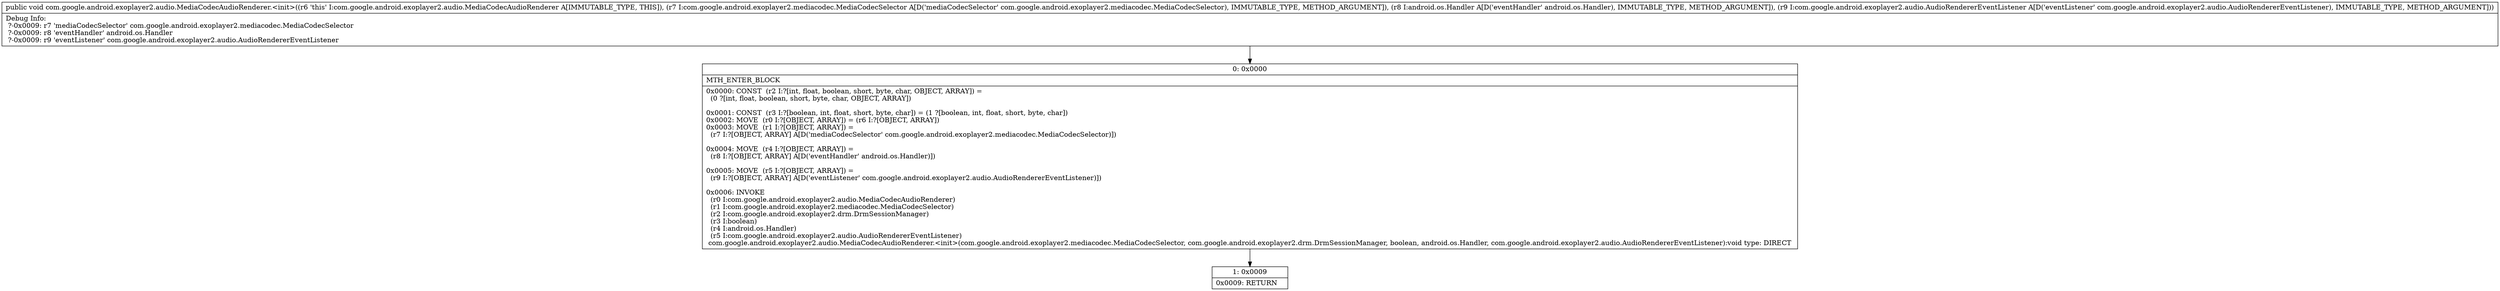 digraph "CFG forcom.google.android.exoplayer2.audio.MediaCodecAudioRenderer.\<init\>(Lcom\/google\/android\/exoplayer2\/mediacodec\/MediaCodecSelector;Landroid\/os\/Handler;Lcom\/google\/android\/exoplayer2\/audio\/AudioRendererEventListener;)V" {
Node_0 [shape=record,label="{0\:\ 0x0000|MTH_ENTER_BLOCK\l|0x0000: CONST  (r2 I:?[int, float, boolean, short, byte, char, OBJECT, ARRAY]) = \l  (0 ?[int, float, boolean, short, byte, char, OBJECT, ARRAY])\l \l0x0001: CONST  (r3 I:?[boolean, int, float, short, byte, char]) = (1 ?[boolean, int, float, short, byte, char]) \l0x0002: MOVE  (r0 I:?[OBJECT, ARRAY]) = (r6 I:?[OBJECT, ARRAY]) \l0x0003: MOVE  (r1 I:?[OBJECT, ARRAY]) = \l  (r7 I:?[OBJECT, ARRAY] A[D('mediaCodecSelector' com.google.android.exoplayer2.mediacodec.MediaCodecSelector)])\l \l0x0004: MOVE  (r4 I:?[OBJECT, ARRAY]) = \l  (r8 I:?[OBJECT, ARRAY] A[D('eventHandler' android.os.Handler)])\l \l0x0005: MOVE  (r5 I:?[OBJECT, ARRAY]) = \l  (r9 I:?[OBJECT, ARRAY] A[D('eventListener' com.google.android.exoplayer2.audio.AudioRendererEventListener)])\l \l0x0006: INVOKE  \l  (r0 I:com.google.android.exoplayer2.audio.MediaCodecAudioRenderer)\l  (r1 I:com.google.android.exoplayer2.mediacodec.MediaCodecSelector)\l  (r2 I:com.google.android.exoplayer2.drm.DrmSessionManager)\l  (r3 I:boolean)\l  (r4 I:android.os.Handler)\l  (r5 I:com.google.android.exoplayer2.audio.AudioRendererEventListener)\l com.google.android.exoplayer2.audio.MediaCodecAudioRenderer.\<init\>(com.google.android.exoplayer2.mediacodec.MediaCodecSelector, com.google.android.exoplayer2.drm.DrmSessionManager, boolean, android.os.Handler, com.google.android.exoplayer2.audio.AudioRendererEventListener):void type: DIRECT \l}"];
Node_1 [shape=record,label="{1\:\ 0x0009|0x0009: RETURN   \l}"];
MethodNode[shape=record,label="{public void com.google.android.exoplayer2.audio.MediaCodecAudioRenderer.\<init\>((r6 'this' I:com.google.android.exoplayer2.audio.MediaCodecAudioRenderer A[IMMUTABLE_TYPE, THIS]), (r7 I:com.google.android.exoplayer2.mediacodec.MediaCodecSelector A[D('mediaCodecSelector' com.google.android.exoplayer2.mediacodec.MediaCodecSelector), IMMUTABLE_TYPE, METHOD_ARGUMENT]), (r8 I:android.os.Handler A[D('eventHandler' android.os.Handler), IMMUTABLE_TYPE, METHOD_ARGUMENT]), (r9 I:com.google.android.exoplayer2.audio.AudioRendererEventListener A[D('eventListener' com.google.android.exoplayer2.audio.AudioRendererEventListener), IMMUTABLE_TYPE, METHOD_ARGUMENT]))  | Debug Info:\l  ?\-0x0009: r7 'mediaCodecSelector' com.google.android.exoplayer2.mediacodec.MediaCodecSelector\l  ?\-0x0009: r8 'eventHandler' android.os.Handler\l  ?\-0x0009: r9 'eventListener' com.google.android.exoplayer2.audio.AudioRendererEventListener\l}"];
MethodNode -> Node_0;
Node_0 -> Node_1;
}


